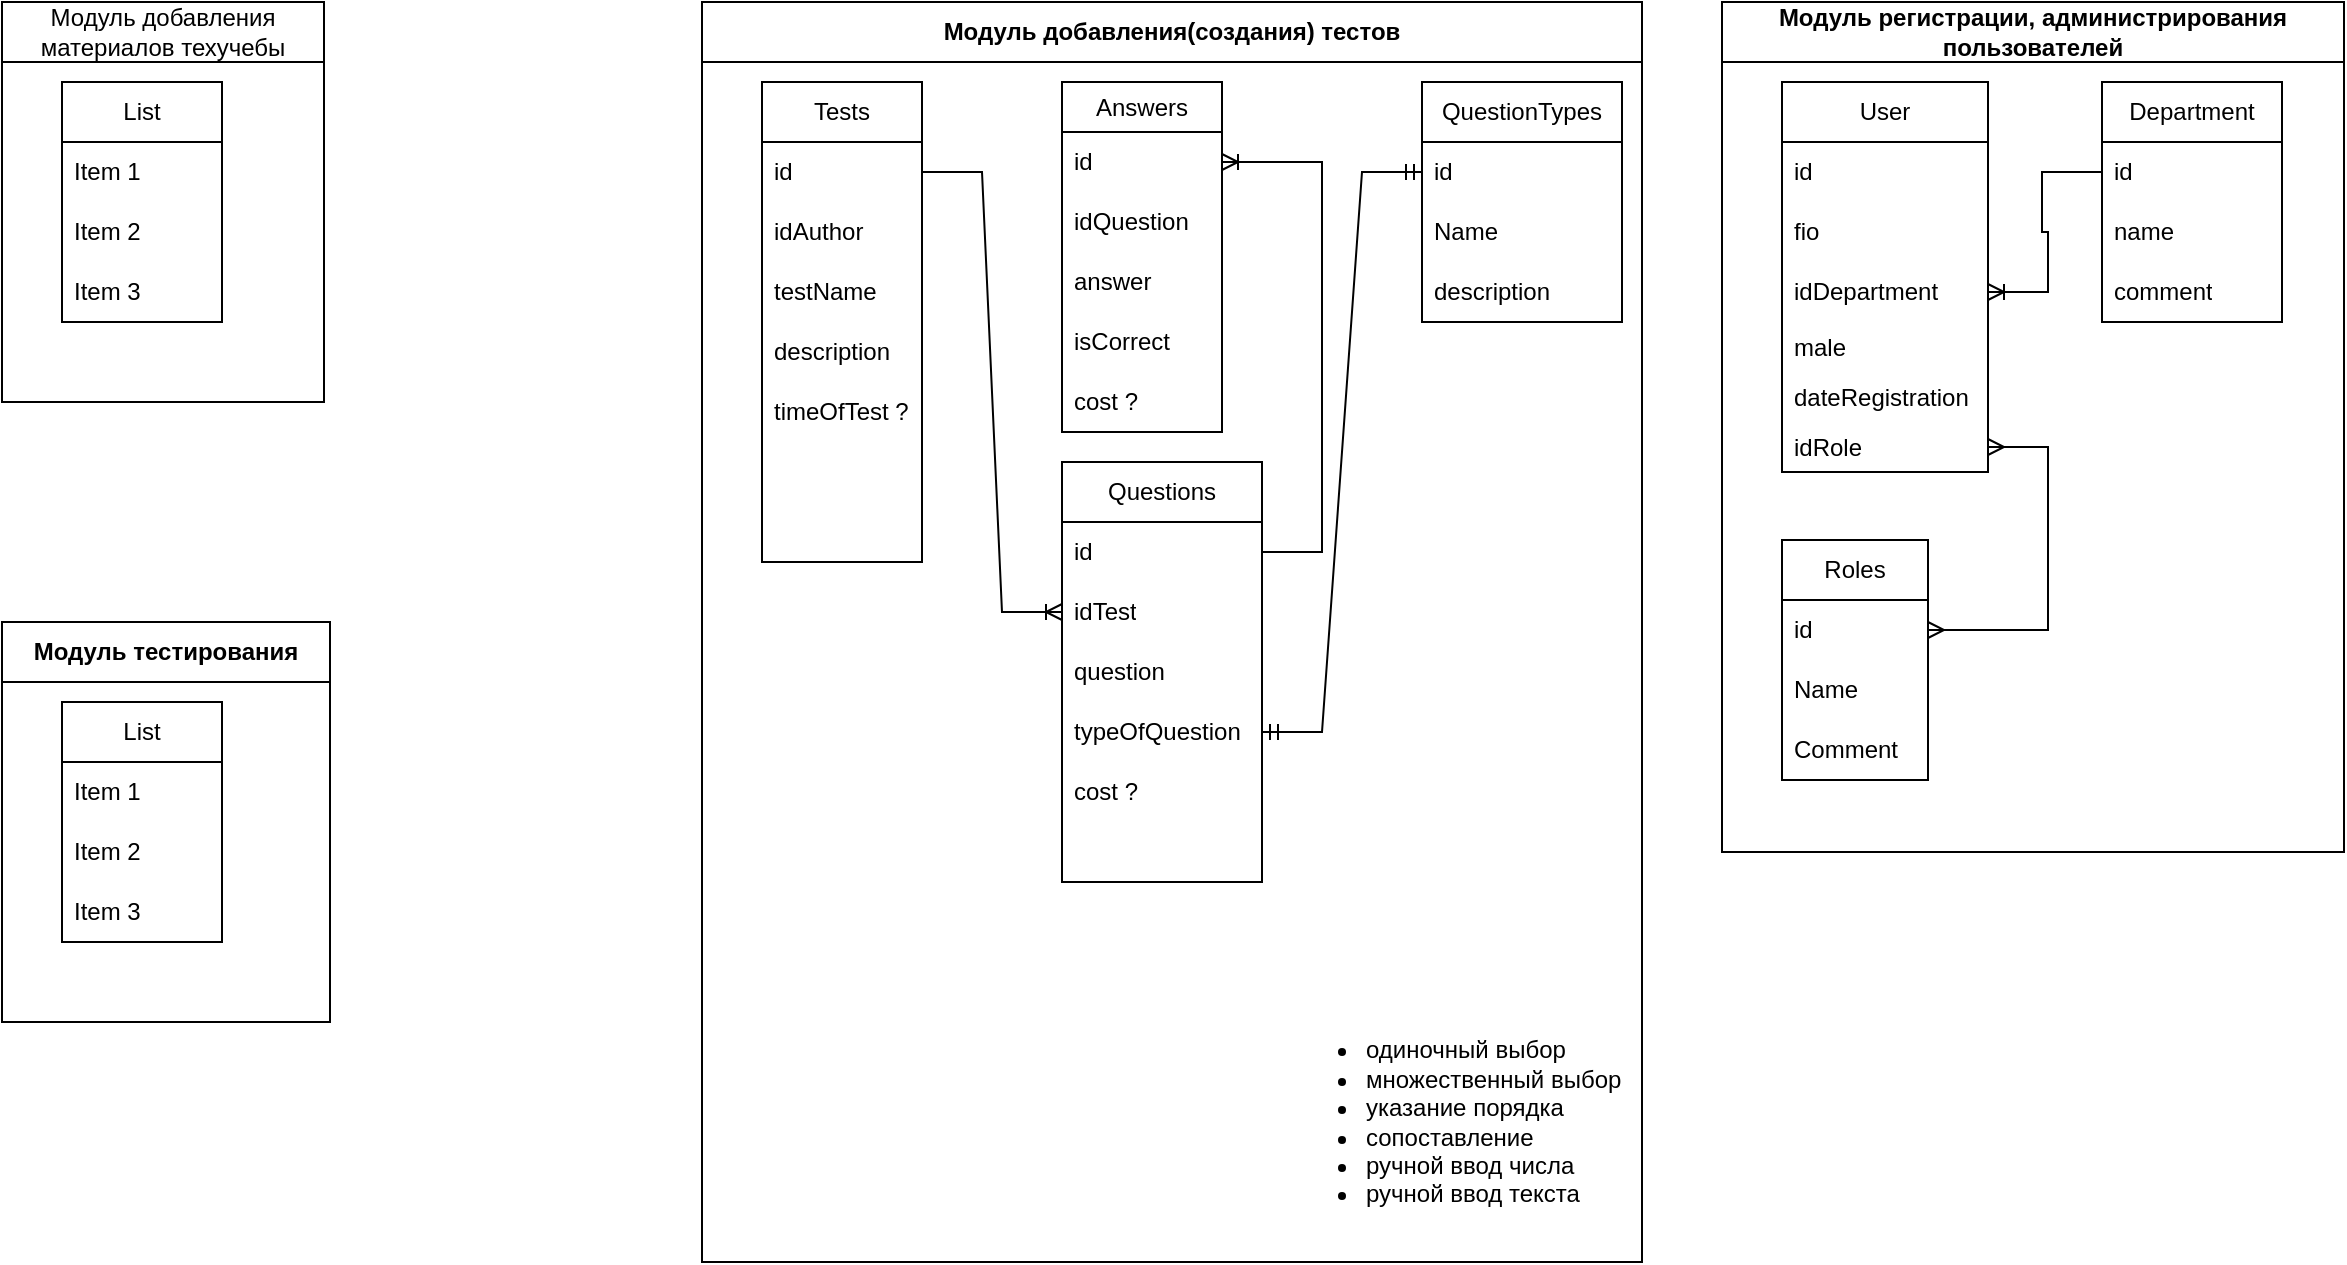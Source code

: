 <mxfile>
    <diagram id="d7I-zBPAM5WEzvyh75w1" name="Страница 1">
        <mxGraphModel dx="1253" dy="654" grid="0" gridSize="10" guides="1" tooltips="1" connect="1" arrows="1" fold="1" page="1" pageScale="1" pageWidth="1654" pageHeight="1169" background="none" math="1" shadow="0">
            <root>
                <mxCell id="0"/>
                <mxCell id="1" parent="0"/>
                <mxCell id="QvEotVwJFfoYaIs1hEDY-12" value="Модуль добавления материалов техучебы" style="swimlane;whiteSpace=wrap;html=1;startSize=30;fontStyle=0" parent="1" vertex="1">
                    <mxGeometry y="20" width="161" height="200" as="geometry"/>
                </mxCell>
                <mxCell id="QvEotVwJFfoYaIs1hEDY-7" value="List" style="swimlane;fontStyle=0;childLayout=stackLayout;horizontal=1;startSize=30;horizontalStack=0;resizeParent=1;resizeParentMax=0;resizeLast=0;collapsible=1;marginBottom=0;whiteSpace=wrap;html=1;" parent="QvEotVwJFfoYaIs1hEDY-12" vertex="1">
                    <mxGeometry x="30" y="40" width="80" height="120" as="geometry"/>
                </mxCell>
                <mxCell id="QvEotVwJFfoYaIs1hEDY-8" value="Item 1" style="text;strokeColor=none;fillColor=none;align=left;verticalAlign=middle;spacingLeft=4;spacingRight=4;overflow=hidden;points=[[0,0.5],[1,0.5]];portConstraint=eastwest;rotatable=0;whiteSpace=wrap;html=1;" parent="QvEotVwJFfoYaIs1hEDY-7" vertex="1">
                    <mxGeometry y="30" width="80" height="30" as="geometry"/>
                </mxCell>
                <mxCell id="QvEotVwJFfoYaIs1hEDY-9" value="Item 2" style="text;strokeColor=none;fillColor=none;align=left;verticalAlign=middle;spacingLeft=4;spacingRight=4;overflow=hidden;points=[[0,0.5],[1,0.5]];portConstraint=eastwest;rotatable=0;whiteSpace=wrap;html=1;" parent="QvEotVwJFfoYaIs1hEDY-7" vertex="1">
                    <mxGeometry y="60" width="80" height="30" as="geometry"/>
                </mxCell>
                <mxCell id="QvEotVwJFfoYaIs1hEDY-10" value="Item 3" style="text;strokeColor=none;fillColor=none;align=left;verticalAlign=middle;spacingLeft=4;spacingRight=4;overflow=hidden;points=[[0,0.5],[1,0.5]];portConstraint=eastwest;rotatable=0;whiteSpace=wrap;html=1;" parent="QvEotVwJFfoYaIs1hEDY-7" vertex="1">
                    <mxGeometry y="90" width="80" height="30" as="geometry"/>
                </mxCell>
                <mxCell id="QvEotVwJFfoYaIs1hEDY-13" value="Модуль добавления(создания) тестов" style="swimlane;whiteSpace=wrap;html=1;startSize=30;" parent="1" vertex="1">
                    <mxGeometry x="350" y="20" width="470" height="630" as="geometry"/>
                </mxCell>
                <mxCell id="QvEotVwJFfoYaIs1hEDY-14" value="Tests" style="swimlane;fontStyle=0;childLayout=stackLayout;horizontal=1;startSize=30;horizontalStack=0;resizeParent=1;resizeParentMax=0;resizeLast=0;collapsible=1;marginBottom=0;whiteSpace=wrap;html=1;" parent="QvEotVwJFfoYaIs1hEDY-13" vertex="1">
                    <mxGeometry x="30" y="40" width="80" height="240" as="geometry"/>
                </mxCell>
                <mxCell id="QvEotVwJFfoYaIs1hEDY-15" value="id" style="text;strokeColor=none;fillColor=none;align=left;verticalAlign=middle;spacingLeft=4;spacingRight=4;overflow=hidden;points=[[0,0.5],[1,0.5]];portConstraint=eastwest;rotatable=0;whiteSpace=wrap;html=1;" parent="QvEotVwJFfoYaIs1hEDY-14" vertex="1">
                    <mxGeometry y="30" width="80" height="30" as="geometry"/>
                </mxCell>
                <mxCell id="QvEotVwJFfoYaIs1hEDY-16" value="idAuthor" style="text;strokeColor=none;fillColor=none;align=left;verticalAlign=middle;spacingLeft=4;spacingRight=4;overflow=hidden;points=[[0,0.5],[1,0.5]];portConstraint=eastwest;rotatable=0;whiteSpace=wrap;html=1;" parent="QvEotVwJFfoYaIs1hEDY-14" vertex="1">
                    <mxGeometry y="60" width="80" height="30" as="geometry"/>
                </mxCell>
                <mxCell id="QvEotVwJFfoYaIs1hEDY-17" value="testName" style="text;strokeColor=none;fillColor=none;align=left;verticalAlign=middle;spacingLeft=4;spacingRight=4;overflow=hidden;points=[[0,0.5],[1,0.5]];portConstraint=eastwest;rotatable=0;whiteSpace=wrap;html=1;" parent="QvEotVwJFfoYaIs1hEDY-14" vertex="1">
                    <mxGeometry y="90" width="80" height="30" as="geometry"/>
                </mxCell>
                <mxCell id="QvEotVwJFfoYaIs1hEDY-50" value="description" style="text;strokeColor=none;fillColor=none;align=left;verticalAlign=middle;spacingLeft=4;spacingRight=4;overflow=hidden;points=[[0,0.5],[1,0.5]];portConstraint=eastwest;rotatable=0;whiteSpace=wrap;html=1;" parent="QvEotVwJFfoYaIs1hEDY-14" vertex="1">
                    <mxGeometry y="120" width="80" height="30" as="geometry"/>
                </mxCell>
                <mxCell id="QvEotVwJFfoYaIs1hEDY-51" value="timeOfTest ?" style="text;strokeColor=none;fillColor=none;align=left;verticalAlign=middle;spacingLeft=4;spacingRight=4;overflow=hidden;points=[[0,0.5],[1,0.5]];portConstraint=eastwest;rotatable=0;whiteSpace=wrap;html=1;" parent="QvEotVwJFfoYaIs1hEDY-14" vertex="1">
                    <mxGeometry y="150" width="80" height="30" as="geometry"/>
                </mxCell>
                <mxCell id="QvEotVwJFfoYaIs1hEDY-52" style="text;strokeColor=none;fillColor=none;align=left;verticalAlign=middle;spacingLeft=4;spacingRight=4;overflow=hidden;points=[[0,0.5],[1,0.5]];portConstraint=eastwest;rotatable=0;whiteSpace=wrap;html=1;" parent="QvEotVwJFfoYaIs1hEDY-14" vertex="1">
                    <mxGeometry y="180" width="80" height="30" as="geometry"/>
                </mxCell>
                <mxCell id="2" style="text;strokeColor=none;fillColor=none;align=left;verticalAlign=middle;spacingLeft=4;spacingRight=4;overflow=hidden;points=[[0,0.5],[1,0.5]];portConstraint=eastwest;rotatable=0;whiteSpace=wrap;html=1;" parent="QvEotVwJFfoYaIs1hEDY-14" vertex="1">
                    <mxGeometry y="210" width="80" height="30" as="geometry"/>
                </mxCell>
                <mxCell id="QvEotVwJFfoYaIs1hEDY-53" value="Questions" style="swimlane;fontStyle=0;childLayout=stackLayout;horizontal=1;startSize=30;horizontalStack=0;resizeParent=1;resizeParentMax=0;resizeLast=0;collapsible=1;marginBottom=0;whiteSpace=wrap;html=1;" parent="QvEotVwJFfoYaIs1hEDY-13" vertex="1">
                    <mxGeometry x="180" y="230" width="100" height="210" as="geometry">
                        <mxRectangle x="180" y="200" width="90" height="30" as="alternateBounds"/>
                    </mxGeometry>
                </mxCell>
                <mxCell id="QvEotVwJFfoYaIs1hEDY-54" value="id" style="text;strokeColor=none;fillColor=none;align=left;verticalAlign=middle;spacingLeft=4;spacingRight=4;overflow=hidden;points=[[0,0.5],[1,0.5]];portConstraint=eastwest;rotatable=0;whiteSpace=wrap;html=1;" parent="QvEotVwJFfoYaIs1hEDY-53" vertex="1">
                    <mxGeometry y="30" width="100" height="30" as="geometry"/>
                </mxCell>
                <mxCell id="QvEotVwJFfoYaIs1hEDY-55" value="idTest" style="text;strokeColor=none;fillColor=none;align=left;verticalAlign=middle;spacingLeft=4;spacingRight=4;overflow=hidden;points=[[0,0.5],[1,0.5]];portConstraint=eastwest;rotatable=0;whiteSpace=wrap;html=1;" parent="QvEotVwJFfoYaIs1hEDY-53" vertex="1">
                    <mxGeometry y="60" width="100" height="30" as="geometry"/>
                </mxCell>
                <mxCell id="QvEotVwJFfoYaIs1hEDY-56" value="question" style="text;strokeColor=none;fillColor=none;align=left;verticalAlign=middle;spacingLeft=4;spacingRight=4;overflow=hidden;points=[[0,0.5],[1,0.5]];portConstraint=eastwest;rotatable=0;whiteSpace=wrap;html=1;" parent="QvEotVwJFfoYaIs1hEDY-53" vertex="1">
                    <mxGeometry y="90" width="100" height="30" as="geometry"/>
                </mxCell>
                <mxCell id="QvEotVwJFfoYaIs1hEDY-57" value="typeOfQuestion" style="text;strokeColor=none;fillColor=none;align=left;verticalAlign=middle;spacingLeft=4;spacingRight=4;overflow=hidden;points=[[0,0.5],[1,0.5]];portConstraint=eastwest;rotatable=0;whiteSpace=wrap;html=1;" parent="QvEotVwJFfoYaIs1hEDY-53" vertex="1">
                    <mxGeometry y="120" width="100" height="30" as="geometry"/>
                </mxCell>
                <mxCell id="QvEotVwJFfoYaIs1hEDY-58" value="cost ?" style="text;strokeColor=none;fillColor=none;align=left;verticalAlign=middle;spacingLeft=4;spacingRight=4;overflow=hidden;points=[[0,0.5],[1,0.5]];portConstraint=eastwest;rotatable=0;whiteSpace=wrap;html=1;" parent="QvEotVwJFfoYaIs1hEDY-53" vertex="1">
                    <mxGeometry y="150" width="100" height="30" as="geometry"/>
                </mxCell>
                <mxCell id="QvEotVwJFfoYaIs1hEDY-59" style="text;strokeColor=none;fillColor=none;align=left;verticalAlign=middle;spacingLeft=4;spacingRight=4;overflow=hidden;points=[[0,0.5],[1,0.5]];portConstraint=eastwest;rotatable=0;whiteSpace=wrap;html=1;" parent="QvEotVwJFfoYaIs1hEDY-53" vertex="1">
                    <mxGeometry y="180" width="100" height="30" as="geometry"/>
                </mxCell>
                <mxCell id="QvEotVwJFfoYaIs1hEDY-67" value="" style="edgeStyle=entityRelationEdgeStyle;fontSize=12;html=1;endArrow=ERmandOne;startArrow=ERmandOne;rounded=0;" parent="QvEotVwJFfoYaIs1hEDY-13" source="QvEotVwJFfoYaIs1hEDY-57" target="QvEotVwJFfoYaIs1hEDY-61" edge="1">
                    <mxGeometry width="100" height="100" relative="1" as="geometry">
                        <mxPoint x="170" y="230" as="sourcePoint"/>
                        <mxPoint x="270" y="130" as="targetPoint"/>
                    </mxGeometry>
                </mxCell>
                <mxCell id="QvEotVwJFfoYaIs1hEDY-68" value="" style="edgeStyle=entityRelationEdgeStyle;fontSize=12;html=1;endArrow=ERoneToMany;rounded=0;" parent="QvEotVwJFfoYaIs1hEDY-13" source="QvEotVwJFfoYaIs1hEDY-15" target="QvEotVwJFfoYaIs1hEDY-55" edge="1">
                    <mxGeometry width="100" height="100" relative="1" as="geometry">
                        <mxPoint x="130" y="240" as="sourcePoint"/>
                        <mxPoint x="230" y="140" as="targetPoint"/>
                    </mxGeometry>
                </mxCell>
                <mxCell id="QvEotVwJFfoYaIs1hEDY-69" value="Answers" style="swimlane;fontStyle=0;childLayout=stackLayout;horizontal=1;startSize=25;horizontalStack=0;resizeParent=1;resizeParentMax=0;resizeLast=0;collapsible=1;marginBottom=0;whiteSpace=wrap;html=1;" parent="QvEotVwJFfoYaIs1hEDY-13" vertex="1">
                    <mxGeometry x="180" y="40" width="80" height="175" as="geometry"/>
                </mxCell>
                <mxCell id="QvEotVwJFfoYaIs1hEDY-70" value="id" style="text;strokeColor=none;fillColor=none;align=left;verticalAlign=middle;spacingLeft=4;spacingRight=4;overflow=hidden;points=[[0,0.5],[1,0.5]];portConstraint=eastwest;rotatable=0;whiteSpace=wrap;html=1;" parent="QvEotVwJFfoYaIs1hEDY-69" vertex="1">
                    <mxGeometry y="25" width="80" height="30" as="geometry"/>
                </mxCell>
                <mxCell id="QvEotVwJFfoYaIs1hEDY-71" value="idQuestion" style="text;strokeColor=none;fillColor=none;align=left;verticalAlign=middle;spacingLeft=4;spacingRight=4;overflow=hidden;points=[[0,0.5],[1,0.5]];portConstraint=eastwest;rotatable=0;whiteSpace=wrap;html=1;" parent="QvEotVwJFfoYaIs1hEDY-69" vertex="1">
                    <mxGeometry y="55" width="80" height="30" as="geometry"/>
                </mxCell>
                <mxCell id="QvEotVwJFfoYaIs1hEDY-72" value="answer" style="text;strokeColor=none;fillColor=none;align=left;verticalAlign=middle;spacingLeft=4;spacingRight=4;overflow=hidden;points=[[0,0.5],[1,0.5]];portConstraint=eastwest;rotatable=0;whiteSpace=wrap;html=1;" parent="QvEotVwJFfoYaIs1hEDY-69" vertex="1">
                    <mxGeometry y="85" width="80" height="30" as="geometry"/>
                </mxCell>
                <mxCell id="QvEotVwJFfoYaIs1hEDY-75" value="isCorrect" style="text;strokeColor=none;fillColor=none;align=left;verticalAlign=middle;spacingLeft=4;spacingRight=4;overflow=hidden;points=[[0,0.5],[1,0.5]];portConstraint=eastwest;rotatable=0;whiteSpace=wrap;html=1;" parent="QvEotVwJFfoYaIs1hEDY-69" vertex="1">
                    <mxGeometry y="115" width="80" height="30" as="geometry"/>
                </mxCell>
                <mxCell id="3" value="cost ?" style="text;strokeColor=none;fillColor=none;align=left;verticalAlign=middle;spacingLeft=4;spacingRight=4;overflow=hidden;points=[[0,0.5],[1,0.5]];portConstraint=eastwest;rotatable=0;whiteSpace=wrap;html=1;" parent="QvEotVwJFfoYaIs1hEDY-69" vertex="1">
                    <mxGeometry y="145" width="80" height="30" as="geometry"/>
                </mxCell>
                <mxCell id="QvEotVwJFfoYaIs1hEDY-73" value="" style="edgeStyle=entityRelationEdgeStyle;fontSize=12;html=1;endArrow=ERoneToMany;rounded=0;" parent="QvEotVwJFfoYaIs1hEDY-13" source="QvEotVwJFfoYaIs1hEDY-54" target="QvEotVwJFfoYaIs1hEDY-70" edge="1">
                    <mxGeometry width="100" height="100" relative="1" as="geometry">
                        <mxPoint x="130" y="240" as="sourcePoint"/>
                        <mxPoint x="230" y="140" as="targetPoint"/>
                    </mxGeometry>
                </mxCell>
                <mxCell id="QvEotVwJFfoYaIs1hEDY-60" value="QuestionTypes" style="swimlane;fontStyle=0;childLayout=stackLayout;horizontal=1;startSize=30;horizontalStack=0;resizeParent=1;resizeParentMax=0;resizeLast=0;collapsible=1;marginBottom=0;whiteSpace=wrap;html=1;" parent="QvEotVwJFfoYaIs1hEDY-13" vertex="1">
                    <mxGeometry x="360" y="40" width="100" height="120" as="geometry">
                        <mxRectangle x="360" y="40" width="107" height="30" as="alternateBounds"/>
                    </mxGeometry>
                </mxCell>
                <mxCell id="QvEotVwJFfoYaIs1hEDY-61" value="id" style="text;strokeColor=none;fillColor=none;align=left;verticalAlign=middle;spacingLeft=4;spacingRight=4;overflow=hidden;points=[[0,0.5],[1,0.5]];portConstraint=eastwest;rotatable=0;whiteSpace=wrap;html=1;" parent="QvEotVwJFfoYaIs1hEDY-60" vertex="1">
                    <mxGeometry y="30" width="100" height="30" as="geometry"/>
                </mxCell>
                <mxCell id="QvEotVwJFfoYaIs1hEDY-62" value="Name" style="text;strokeColor=none;fillColor=none;align=left;verticalAlign=middle;spacingLeft=4;spacingRight=4;overflow=hidden;points=[[0,0.5],[1,0.5]];portConstraint=eastwest;rotatable=0;whiteSpace=wrap;html=1;" parent="QvEotVwJFfoYaIs1hEDY-60" vertex="1">
                    <mxGeometry y="60" width="100" height="30" as="geometry"/>
                </mxCell>
                <mxCell id="QvEotVwJFfoYaIs1hEDY-63" value="description" style="text;strokeColor=none;fillColor=none;align=left;verticalAlign=middle;spacingLeft=4;spacingRight=4;overflow=hidden;points=[[0,0.5],[1,0.5]];portConstraint=eastwest;rotatable=0;whiteSpace=wrap;html=1;" parent="QvEotVwJFfoYaIs1hEDY-60" vertex="1">
                    <mxGeometry y="90" width="100" height="30" as="geometry"/>
                </mxCell>
                <mxCell id="0ZQ5cbogIZvacXiDDmxe-1" value="&lt;ul&gt;&lt;li&gt;одиночный выбор&lt;/li&gt;&lt;li&gt;множественный выбор&lt;/li&gt;&lt;li&gt;указание порядка&lt;/li&gt;&lt;li&gt;сопоставление&lt;/li&gt;&lt;li&gt;ручной ввод числа&lt;/li&gt;&lt;li&gt;ручной ввод текста&lt;/li&gt;&lt;/ul&gt;" style="text;strokeColor=none;fillColor=none;html=1;whiteSpace=wrap;verticalAlign=middle;overflow=hidden;" parent="QvEotVwJFfoYaIs1hEDY-13" vertex="1">
                    <mxGeometry x="290" y="500" width="170" height="120" as="geometry"/>
                </mxCell>
                <mxCell id="QvEotVwJFfoYaIs1hEDY-18" value="Модуль тестирования" style="swimlane;whiteSpace=wrap;html=1;startSize=30;" parent="1" vertex="1">
                    <mxGeometry y="330" width="164" height="200" as="geometry"/>
                </mxCell>
                <mxCell id="QvEotVwJFfoYaIs1hEDY-19" value="List" style="swimlane;fontStyle=0;childLayout=stackLayout;horizontal=1;startSize=30;horizontalStack=0;resizeParent=1;resizeParentMax=0;resizeLast=0;collapsible=1;marginBottom=0;whiteSpace=wrap;html=1;" parent="QvEotVwJFfoYaIs1hEDY-18" vertex="1">
                    <mxGeometry x="30" y="40" width="80" height="120" as="geometry"/>
                </mxCell>
                <mxCell id="QvEotVwJFfoYaIs1hEDY-20" value="Item 1" style="text;strokeColor=none;fillColor=none;align=left;verticalAlign=middle;spacingLeft=4;spacingRight=4;overflow=hidden;points=[[0,0.5],[1,0.5]];portConstraint=eastwest;rotatable=0;whiteSpace=wrap;html=1;" parent="QvEotVwJFfoYaIs1hEDY-19" vertex="1">
                    <mxGeometry y="30" width="80" height="30" as="geometry"/>
                </mxCell>
                <mxCell id="QvEotVwJFfoYaIs1hEDY-21" value="Item 2" style="text;strokeColor=none;fillColor=none;align=left;verticalAlign=middle;spacingLeft=4;spacingRight=4;overflow=hidden;points=[[0,0.5],[1,0.5]];portConstraint=eastwest;rotatable=0;whiteSpace=wrap;html=1;" parent="QvEotVwJFfoYaIs1hEDY-19" vertex="1">
                    <mxGeometry y="60" width="80" height="30" as="geometry"/>
                </mxCell>
                <mxCell id="QvEotVwJFfoYaIs1hEDY-22" value="Item 3" style="text;strokeColor=none;fillColor=none;align=left;verticalAlign=middle;spacingLeft=4;spacingRight=4;overflow=hidden;points=[[0,0.5],[1,0.5]];portConstraint=eastwest;rotatable=0;whiteSpace=wrap;html=1;" parent="QvEotVwJFfoYaIs1hEDY-19" vertex="1">
                    <mxGeometry y="90" width="80" height="30" as="geometry"/>
                </mxCell>
                <mxCell id="QvEotVwJFfoYaIs1hEDY-23" value="Модуль регистрации, администрирования пользователей" style="swimlane;whiteSpace=wrap;html=1;startSize=30;" parent="1" vertex="1">
                    <mxGeometry x="860" y="20" width="311" height="425" as="geometry"/>
                </mxCell>
                <mxCell id="QvEotVwJFfoYaIs1hEDY-24" value="User" style="swimlane;fontStyle=0;childLayout=stackLayout;horizontal=1;startSize=30;horizontalStack=0;resizeParent=1;resizeParentMax=0;resizeLast=0;collapsible=1;marginBottom=0;whiteSpace=wrap;html=1;" parent="QvEotVwJFfoYaIs1hEDY-23" vertex="1">
                    <mxGeometry x="30" y="40" width="103" height="195" as="geometry"/>
                </mxCell>
                <mxCell id="QvEotVwJFfoYaIs1hEDY-25" value="id" style="text;strokeColor=none;fillColor=none;align=left;verticalAlign=middle;spacingLeft=4;spacingRight=4;overflow=hidden;points=[[0,0.5],[1,0.5]];portConstraint=eastwest;rotatable=0;whiteSpace=wrap;html=1;" parent="QvEotVwJFfoYaIs1hEDY-24" vertex="1">
                    <mxGeometry y="30" width="103" height="30" as="geometry"/>
                </mxCell>
                <mxCell id="QvEotVwJFfoYaIs1hEDY-26" value="fio" style="text;strokeColor=none;fillColor=none;align=left;verticalAlign=middle;spacingLeft=4;spacingRight=4;overflow=hidden;points=[[0,0.5],[1,0.5]];portConstraint=eastwest;rotatable=0;whiteSpace=wrap;html=1;" parent="QvEotVwJFfoYaIs1hEDY-24" vertex="1">
                    <mxGeometry y="60" width="103" height="30" as="geometry"/>
                </mxCell>
                <mxCell id="QvEotVwJFfoYaIs1hEDY-39" value="idDepartment" style="text;strokeColor=none;fillColor=none;align=left;verticalAlign=middle;spacingLeft=4;spacingRight=4;overflow=hidden;points=[[0,0.5],[1,0.5]];portConstraint=eastwest;rotatable=0;whiteSpace=wrap;html=1;" parent="QvEotVwJFfoYaIs1hEDY-24" vertex="1">
                    <mxGeometry y="90" width="103" height="30" as="geometry"/>
                </mxCell>
                <mxCell id="5" value="male" style="text;strokeColor=none;fillColor=none;align=left;verticalAlign=middle;spacingLeft=4;spacingRight=4;overflow=hidden;points=[[0,0.5],[1,0.5]];portConstraint=eastwest;rotatable=0;whiteSpace=wrap;html=1;" parent="QvEotVwJFfoYaIs1hEDY-24" vertex="1">
                    <mxGeometry y="120" width="103" height="25" as="geometry"/>
                </mxCell>
                <mxCell id="6" value="dateRegistration" style="text;strokeColor=none;fillColor=none;align=left;verticalAlign=middle;spacingLeft=4;spacingRight=4;overflow=hidden;points=[[0,0.5],[1,0.5]];portConstraint=eastwest;rotatable=0;whiteSpace=wrap;html=1;" parent="QvEotVwJFfoYaIs1hEDY-24" vertex="1">
                    <mxGeometry y="145" width="103" height="25" as="geometry"/>
                </mxCell>
                <mxCell id="QvEotVwJFfoYaIs1hEDY-48" value="idRole" style="text;strokeColor=none;fillColor=none;align=left;verticalAlign=middle;spacingLeft=4;spacingRight=4;overflow=hidden;points=[[0,0.5],[1,0.5]];portConstraint=eastwest;rotatable=0;whiteSpace=wrap;html=1;" parent="QvEotVwJFfoYaIs1hEDY-24" vertex="1">
                    <mxGeometry y="170" width="103" height="25" as="geometry"/>
                </mxCell>
                <mxCell id="QvEotVwJFfoYaIs1hEDY-28" value="Department" style="swimlane;fontStyle=0;childLayout=stackLayout;horizontal=1;startSize=30;horizontalStack=0;resizeParent=1;resizeParentMax=0;resizeLast=0;collapsible=1;marginBottom=0;whiteSpace=wrap;html=1;" parent="QvEotVwJFfoYaIs1hEDY-23" vertex="1">
                    <mxGeometry x="190" y="40" width="90" height="120" as="geometry">
                        <mxRectangle x="120" y="40" width="130" height="30" as="alternateBounds"/>
                    </mxGeometry>
                </mxCell>
                <mxCell id="QvEotVwJFfoYaIs1hEDY-29" value="id" style="text;strokeColor=none;fillColor=none;align=left;verticalAlign=middle;spacingLeft=4;spacingRight=4;overflow=hidden;points=[[0,0.5],[1,0.5]];portConstraint=eastwest;rotatable=0;whiteSpace=wrap;html=1;" parent="QvEotVwJFfoYaIs1hEDY-28" vertex="1">
                    <mxGeometry y="30" width="90" height="30" as="geometry"/>
                </mxCell>
                <mxCell id="QvEotVwJFfoYaIs1hEDY-30" value="name" style="text;strokeColor=none;fillColor=none;align=left;verticalAlign=middle;spacingLeft=4;spacingRight=4;overflow=hidden;points=[[0,0.5],[1,0.5]];portConstraint=eastwest;rotatable=0;whiteSpace=wrap;html=1;" parent="QvEotVwJFfoYaIs1hEDY-28" vertex="1">
                    <mxGeometry y="60" width="90" height="30" as="geometry"/>
                </mxCell>
                <mxCell id="QvEotVwJFfoYaIs1hEDY-38" value="comment" style="text;strokeColor=none;fillColor=none;align=left;verticalAlign=middle;spacingLeft=4;spacingRight=4;overflow=hidden;points=[[0,0.5],[1,0.5]];portConstraint=eastwest;rotatable=0;whiteSpace=wrap;html=1;" parent="QvEotVwJFfoYaIs1hEDY-28" vertex="1">
                    <mxGeometry y="90" width="90" height="30" as="geometry"/>
                </mxCell>
                <mxCell id="QvEotVwJFfoYaIs1hEDY-41" value="" style="edgeStyle=entityRelationEdgeStyle;fontSize=12;html=1;endArrow=ERoneToMany;rounded=0;" parent="QvEotVwJFfoYaIs1hEDY-23" source="QvEotVwJFfoYaIs1hEDY-29" target="QvEotVwJFfoYaIs1hEDY-39" edge="1">
                    <mxGeometry width="100" height="100" relative="1" as="geometry">
                        <mxPoint x="140" y="180" as="sourcePoint"/>
                        <mxPoint x="240" y="80" as="targetPoint"/>
                    </mxGeometry>
                </mxCell>
                <mxCell id="QvEotVwJFfoYaIs1hEDY-49" value="" style="edgeStyle=entityRelationEdgeStyle;fontSize=12;html=1;endArrow=ERmany;startArrow=ERmany;rounded=0;" parent="QvEotVwJFfoYaIs1hEDY-23" source="QvEotVwJFfoYaIs1hEDY-48" target="QvEotVwJFfoYaIs1hEDY-44" edge="1">
                    <mxGeometry width="100" height="100" relative="1" as="geometry">
                        <mxPoint x="130" y="170" as="sourcePoint"/>
                        <mxPoint x="230" y="70" as="targetPoint"/>
                    </mxGeometry>
                </mxCell>
                <mxCell id="QvEotVwJFfoYaIs1hEDY-43" value="Roles" style="swimlane;fontStyle=0;childLayout=stackLayout;horizontal=1;startSize=30;horizontalStack=0;resizeParent=1;resizeParentMax=0;resizeLast=0;collapsible=1;marginBottom=0;whiteSpace=wrap;html=1;" parent="QvEotVwJFfoYaIs1hEDY-23" vertex="1">
                    <mxGeometry x="30" y="269" width="73" height="120" as="geometry">
                        <mxRectangle x="120" y="40" width="130" height="30" as="alternateBounds"/>
                    </mxGeometry>
                </mxCell>
                <mxCell id="QvEotVwJFfoYaIs1hEDY-44" value="id" style="text;strokeColor=none;fillColor=none;align=left;verticalAlign=middle;spacingLeft=4;spacingRight=4;overflow=hidden;points=[[0,0.5],[1,0.5]];portConstraint=eastwest;rotatable=0;whiteSpace=wrap;html=1;" parent="QvEotVwJFfoYaIs1hEDY-43" vertex="1">
                    <mxGeometry y="30" width="73" height="30" as="geometry"/>
                </mxCell>
                <mxCell id="QvEotVwJFfoYaIs1hEDY-45" value="Name" style="text;strokeColor=none;fillColor=none;align=left;verticalAlign=middle;spacingLeft=4;spacingRight=4;overflow=hidden;points=[[0,0.5],[1,0.5]];portConstraint=eastwest;rotatable=0;whiteSpace=wrap;html=1;" parent="QvEotVwJFfoYaIs1hEDY-43" vertex="1">
                    <mxGeometry y="60" width="73" height="30" as="geometry"/>
                </mxCell>
                <mxCell id="QvEotVwJFfoYaIs1hEDY-46" value="Comment" style="text;strokeColor=none;fillColor=none;align=left;verticalAlign=middle;spacingLeft=4;spacingRight=4;overflow=hidden;points=[[0,0.5],[1,0.5]];portConstraint=eastwest;rotatable=0;whiteSpace=wrap;html=1;" parent="QvEotVwJFfoYaIs1hEDY-43" vertex="1">
                    <mxGeometry y="90" width="73" height="30" as="geometry"/>
                </mxCell>
            </root>
        </mxGraphModel>
    </diagram>
</mxfile>